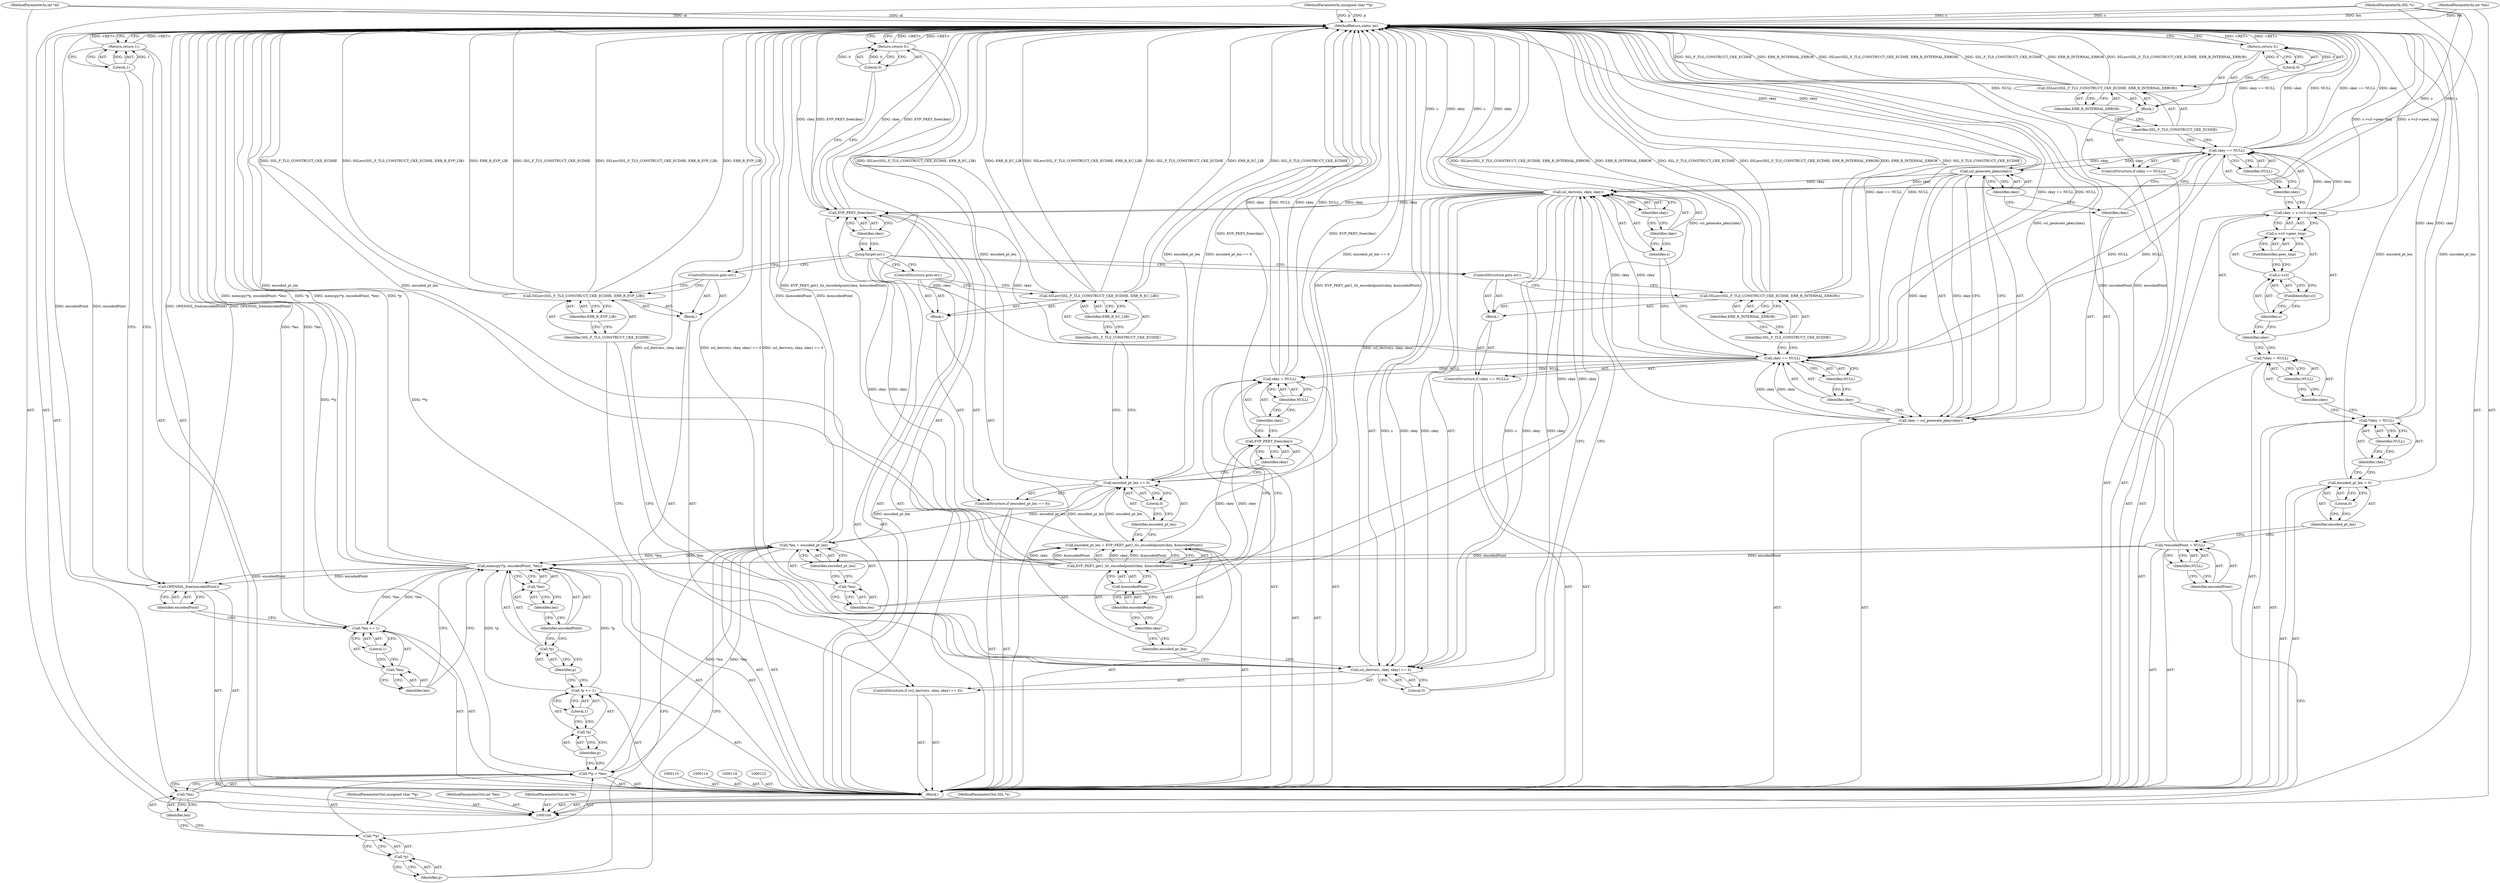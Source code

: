 digraph "0_openssl_efbe126e3ebb9123ac9d058aa2bb044261342aaa_0" {
"1000221" [label="(MethodReturn,static int)"];
"1000105" [label="(MethodParameterIn,SSL *s)"];
"1000294" [label="(MethodParameterOut,SSL *s)"];
"1000106" [label="(MethodParameterIn,unsigned char **p)"];
"1000295" [label="(MethodParameterOut,unsigned char **p)"];
"1000107" [label="(MethodParameterIn,int *len)"];
"1000296" [label="(MethodParameterOut,int *len)"];
"1000108" [label="(MethodParameterIn,int *al)"];
"1000297" [label="(MethodParameterOut,int *al)"];
"1000139" [label="(Identifier,SSL_F_TLS_CONSTRUCT_CKE_ECDHE)"];
"1000140" [label="(Identifier,ERR_R_INTERNAL_ERROR)"];
"1000138" [label="(Call,SSLerr(SSL_F_TLS_CONSTRUCT_CKE_ECDHE, ERR_R_INTERNAL_ERROR))"];
"1000142" [label="(Literal,0)"];
"1000141" [label="(Return,return 0;)"];
"1000145" [label="(Call,ssl_generate_pkey(skey))"];
"1000146" [label="(Identifier,skey)"];
"1000143" [label="(Call,ckey = ssl_generate_pkey(skey))"];
"1000144" [label="(Identifier,ckey)"];
"1000150" [label="(Identifier,NULL)"];
"1000151" [label="(Block,)"];
"1000147" [label="(ControlStructure,if (ckey == NULL))"];
"1000148" [label="(Call,ckey == NULL)"];
"1000149" [label="(Identifier,ckey)"];
"1000153" [label="(Identifier,SSL_F_TLS_CONSTRUCT_CKE_ECDHE)"];
"1000154" [label="(Identifier,ERR_R_INTERNAL_ERROR)"];
"1000152" [label="(Call,SSLerr(SSL_F_TLS_CONSTRUCT_CKE_ECDHE, ERR_R_INTERNAL_ERROR))"];
"1000155" [label="(ControlStructure,goto err;)"];
"1000109" [label="(Block,)"];
"1000159" [label="(Identifier,s)"];
"1000160" [label="(Identifier,ckey)"];
"1000161" [label="(Identifier,skey)"];
"1000162" [label="(Literal,0)"];
"1000163" [label="(Block,)"];
"1000156" [label="(ControlStructure,if (ssl_derive(s, ckey, skey) == 0))"];
"1000157" [label="(Call,ssl_derive(s, ckey, skey) == 0)"];
"1000158" [label="(Call,ssl_derive(s, ckey, skey))"];
"1000165" [label="(Identifier,SSL_F_TLS_CONSTRUCT_CKE_ECDHE)"];
"1000166" [label="(Identifier,ERR_R_EVP_LIB)"];
"1000164" [label="(Call,SSLerr(SSL_F_TLS_CONSTRUCT_CKE_ECDHE, ERR_R_EVP_LIB))"];
"1000167" [label="(ControlStructure,goto err;)"];
"1000170" [label="(Call,EVP_PKEY_get1_tls_encodedpoint(ckey, &encodedPoint))"];
"1000168" [label="(Call,encoded_pt_len = EVP_PKEY_get1_tls_encodedpoint(ckey, &encodedPoint))"];
"1000169" [label="(Identifier,encoded_pt_len)"];
"1000171" [label="(Identifier,ckey)"];
"1000172" [label="(Call,&encodedPoint)"];
"1000173" [label="(Identifier,encodedPoint)"];
"1000177" [label="(Literal,0)"];
"1000178" [label="(Block,)"];
"1000174" [label="(ControlStructure,if (encoded_pt_len == 0))"];
"1000175" [label="(Call,encoded_pt_len == 0)"];
"1000176" [label="(Identifier,encoded_pt_len)"];
"1000180" [label="(Identifier,SSL_F_TLS_CONSTRUCT_CKE_ECDHE)"];
"1000181" [label="(Identifier,ERR_R_EC_LIB)"];
"1000179" [label="(Call,SSLerr(SSL_F_TLS_CONSTRUCT_CKE_ECDHE, ERR_R_EC_LIB))"];
"1000182" [label="(ControlStructure,goto err;)"];
"1000184" [label="(Identifier,ckey)"];
"1000183" [label="(Call,EVP_PKEY_free(ckey))"];
"1000187" [label="(Identifier,NULL)"];
"1000185" [label="(Call,ckey = NULL)"];
"1000186" [label="(Identifier,ckey)"];
"1000191" [label="(Identifier,encoded_pt_len)"];
"1000188" [label="(Call,*len = encoded_pt_len)"];
"1000189" [label="(Call,*len)"];
"1000190" [label="(Identifier,len)"];
"1000196" [label="(Call,*len)"];
"1000197" [label="(Identifier,len)"];
"1000192" [label="(Call,**p = *len)"];
"1000193" [label="(Call,**p)"];
"1000194" [label="(Call,*p)"];
"1000195" [label="(Identifier,p)"];
"1000111" [label="(Call,*encodedPoint = NULL)"];
"1000112" [label="(Identifier,encodedPoint)"];
"1000113" [label="(Identifier,NULL)"];
"1000201" [label="(Literal,1)"];
"1000198" [label="(Call,*p += 1)"];
"1000199" [label="(Call,*p)"];
"1000200" [label="(Identifier,p)"];
"1000203" [label="(Call,*p)"];
"1000204" [label="(Identifier,p)"];
"1000205" [label="(Identifier,encodedPoint)"];
"1000206" [label="(Call,*len)"];
"1000207" [label="(Identifier,len)"];
"1000202" [label="(Call,memcpy(*p, encodedPoint, *len))"];
"1000211" [label="(Literal,1)"];
"1000208" [label="(Call,*len += 1)"];
"1000209" [label="(Call,*len)"];
"1000210" [label="(Identifier,len)"];
"1000213" [label="(Identifier,encodedPoint)"];
"1000212" [label="(Call,OPENSSL_free(encodedPoint))"];
"1000215" [label="(Literal,1)"];
"1000214" [label="(Return,return 1;)"];
"1000216" [label="(JumpTarget,err:)"];
"1000117" [label="(Literal,0)"];
"1000115" [label="(Call,encoded_pt_len = 0)"];
"1000116" [label="(Identifier,encoded_pt_len)"];
"1000218" [label="(Identifier,ckey)"];
"1000217" [label="(Call,EVP_PKEY_free(ckey))"];
"1000220" [label="(Literal,0)"];
"1000219" [label="(Return,return 0;)"];
"1000119" [label="(Call,*ckey = NULL)"];
"1000120" [label="(Identifier,ckey)"];
"1000121" [label="(Identifier,NULL)"];
"1000123" [label="(Call,*skey = NULL)"];
"1000124" [label="(Identifier,skey)"];
"1000125" [label="(Identifier,NULL)"];
"1000128" [label="(Call,s->s3->peer_tmp)"];
"1000129" [label="(Call,s->s3)"];
"1000130" [label="(Identifier,s)"];
"1000131" [label="(FieldIdentifier,s3)"];
"1000132" [label="(FieldIdentifier,peer_tmp)"];
"1000126" [label="(Call,skey = s->s3->peer_tmp)"];
"1000127" [label="(Identifier,skey)"];
"1000136" [label="(Identifier,NULL)"];
"1000137" [label="(Block,)"];
"1000133" [label="(ControlStructure,if (skey == NULL))"];
"1000134" [label="(Call,skey == NULL)"];
"1000135" [label="(Identifier,skey)"];
"1000221" -> "1000104"  [label="AST: "];
"1000221" -> "1000141"  [label="CFG: "];
"1000221" -> "1000214"  [label="CFG: "];
"1000221" -> "1000219"  [label="CFG: "];
"1000214" -> "1000221"  [label="DDG: <RET>"];
"1000219" -> "1000221"  [label="DDG: <RET>"];
"1000107" -> "1000221"  [label="DDG: len"];
"1000157" -> "1000221"  [label="DDG: ssl_derive(s, ckey, skey) == 0"];
"1000157" -> "1000221"  [label="DDG: ssl_derive(s, ckey, skey)"];
"1000179" -> "1000221"  [label="DDG: SSLerr(SSL_F_TLS_CONSTRUCT_CKE_ECDHE, ERR_R_EC_LIB)"];
"1000179" -> "1000221"  [label="DDG: ERR_R_EC_LIB"];
"1000179" -> "1000221"  [label="DDG: SSL_F_TLS_CONSTRUCT_CKE_ECDHE"];
"1000105" -> "1000221"  [label="DDG: s"];
"1000217" -> "1000221"  [label="DDG: EVP_PKEY_free(ckey)"];
"1000217" -> "1000221"  [label="DDG: ckey"];
"1000152" -> "1000221"  [label="DDG: SSL_F_TLS_CONSTRUCT_CKE_ECDHE"];
"1000152" -> "1000221"  [label="DDG: SSLerr(SSL_F_TLS_CONSTRUCT_CKE_ECDHE, ERR_R_INTERNAL_ERROR)"];
"1000152" -> "1000221"  [label="DDG: ERR_R_INTERNAL_ERROR"];
"1000111" -> "1000221"  [label="DDG: encodedPoint"];
"1000145" -> "1000221"  [label="DDG: skey"];
"1000158" -> "1000221"  [label="DDG: s"];
"1000158" -> "1000221"  [label="DDG: skey"];
"1000164" -> "1000221"  [label="DDG: SSLerr(SSL_F_TLS_CONSTRUCT_CKE_ECDHE, ERR_R_EVP_LIB)"];
"1000164" -> "1000221"  [label="DDG: ERR_R_EVP_LIB"];
"1000164" -> "1000221"  [label="DDG: SSL_F_TLS_CONSTRUCT_CKE_ECDHE"];
"1000185" -> "1000221"  [label="DDG: ckey"];
"1000185" -> "1000221"  [label="DDG: NULL"];
"1000170" -> "1000221"  [label="DDG: &encodedPoint"];
"1000108" -> "1000221"  [label="DDG: al"];
"1000208" -> "1000221"  [label="DDG: *len"];
"1000138" -> "1000221"  [label="DDG: SSL_F_TLS_CONSTRUCT_CKE_ECDHE"];
"1000138" -> "1000221"  [label="DDG: ERR_R_INTERNAL_ERROR"];
"1000138" -> "1000221"  [label="DDG: SSLerr(SSL_F_TLS_CONSTRUCT_CKE_ECDHE, ERR_R_INTERNAL_ERROR)"];
"1000134" -> "1000221"  [label="DDG: skey == NULL"];
"1000134" -> "1000221"  [label="DDG: skey"];
"1000134" -> "1000221"  [label="DDG: NULL"];
"1000188" -> "1000221"  [label="DDG: encoded_pt_len"];
"1000202" -> "1000221"  [label="DDG: *p"];
"1000202" -> "1000221"  [label="DDG: memcpy(*p, encodedPoint, *len)"];
"1000148" -> "1000221"  [label="DDG: ckey == NULL"];
"1000148" -> "1000221"  [label="DDG: NULL"];
"1000175" -> "1000221"  [label="DDG: encoded_pt_len"];
"1000175" -> "1000221"  [label="DDG: encoded_pt_len == 0"];
"1000212" -> "1000221"  [label="DDG: OPENSSL_free(encodedPoint)"];
"1000212" -> "1000221"  [label="DDG: encodedPoint"];
"1000192" -> "1000221"  [label="DDG: **p"];
"1000119" -> "1000221"  [label="DDG: ckey"];
"1000143" -> "1000221"  [label="DDG: ssl_generate_pkey(skey)"];
"1000168" -> "1000221"  [label="DDG: EVP_PKEY_get1_tls_encodedpoint(ckey, &encodedPoint)"];
"1000126" -> "1000221"  [label="DDG: s->s3->peer_tmp"];
"1000115" -> "1000221"  [label="DDG: encoded_pt_len"];
"1000183" -> "1000221"  [label="DDG: EVP_PKEY_free(ckey)"];
"1000106" -> "1000221"  [label="DDG: p"];
"1000141" -> "1000221"  [label="DDG: <RET>"];
"1000105" -> "1000104"  [label="AST: "];
"1000105" -> "1000221"  [label="DDG: s"];
"1000105" -> "1000158"  [label="DDG: s"];
"1000294" -> "1000104"  [label="AST: "];
"1000106" -> "1000104"  [label="AST: "];
"1000106" -> "1000221"  [label="DDG: p"];
"1000295" -> "1000104"  [label="AST: "];
"1000107" -> "1000104"  [label="AST: "];
"1000107" -> "1000221"  [label="DDG: len"];
"1000296" -> "1000104"  [label="AST: "];
"1000108" -> "1000104"  [label="AST: "];
"1000108" -> "1000221"  [label="DDG: al"];
"1000297" -> "1000104"  [label="AST: "];
"1000139" -> "1000138"  [label="AST: "];
"1000139" -> "1000134"  [label="CFG: "];
"1000140" -> "1000139"  [label="CFG: "];
"1000140" -> "1000138"  [label="AST: "];
"1000140" -> "1000139"  [label="CFG: "];
"1000138" -> "1000140"  [label="CFG: "];
"1000138" -> "1000137"  [label="AST: "];
"1000138" -> "1000140"  [label="CFG: "];
"1000139" -> "1000138"  [label="AST: "];
"1000140" -> "1000138"  [label="AST: "];
"1000142" -> "1000138"  [label="CFG: "];
"1000138" -> "1000221"  [label="DDG: SSL_F_TLS_CONSTRUCT_CKE_ECDHE"];
"1000138" -> "1000221"  [label="DDG: ERR_R_INTERNAL_ERROR"];
"1000138" -> "1000221"  [label="DDG: SSLerr(SSL_F_TLS_CONSTRUCT_CKE_ECDHE, ERR_R_INTERNAL_ERROR)"];
"1000142" -> "1000141"  [label="AST: "];
"1000142" -> "1000138"  [label="CFG: "];
"1000141" -> "1000142"  [label="CFG: "];
"1000142" -> "1000141"  [label="DDG: 0"];
"1000141" -> "1000137"  [label="AST: "];
"1000141" -> "1000142"  [label="CFG: "];
"1000142" -> "1000141"  [label="AST: "];
"1000221" -> "1000141"  [label="CFG: "];
"1000141" -> "1000221"  [label="DDG: <RET>"];
"1000142" -> "1000141"  [label="DDG: 0"];
"1000145" -> "1000143"  [label="AST: "];
"1000145" -> "1000146"  [label="CFG: "];
"1000146" -> "1000145"  [label="AST: "];
"1000143" -> "1000145"  [label="CFG: "];
"1000145" -> "1000221"  [label="DDG: skey"];
"1000145" -> "1000143"  [label="DDG: skey"];
"1000134" -> "1000145"  [label="DDG: skey"];
"1000145" -> "1000158"  [label="DDG: skey"];
"1000146" -> "1000145"  [label="AST: "];
"1000146" -> "1000144"  [label="CFG: "];
"1000145" -> "1000146"  [label="CFG: "];
"1000143" -> "1000109"  [label="AST: "];
"1000143" -> "1000145"  [label="CFG: "];
"1000144" -> "1000143"  [label="AST: "];
"1000145" -> "1000143"  [label="AST: "];
"1000149" -> "1000143"  [label="CFG: "];
"1000143" -> "1000221"  [label="DDG: ssl_generate_pkey(skey)"];
"1000145" -> "1000143"  [label="DDG: skey"];
"1000143" -> "1000148"  [label="DDG: ckey"];
"1000144" -> "1000143"  [label="AST: "];
"1000144" -> "1000134"  [label="CFG: "];
"1000146" -> "1000144"  [label="CFG: "];
"1000150" -> "1000148"  [label="AST: "];
"1000150" -> "1000149"  [label="CFG: "];
"1000148" -> "1000150"  [label="CFG: "];
"1000151" -> "1000147"  [label="AST: "];
"1000152" -> "1000151"  [label="AST: "];
"1000155" -> "1000151"  [label="AST: "];
"1000147" -> "1000109"  [label="AST: "];
"1000148" -> "1000147"  [label="AST: "];
"1000151" -> "1000147"  [label="AST: "];
"1000148" -> "1000147"  [label="AST: "];
"1000148" -> "1000150"  [label="CFG: "];
"1000149" -> "1000148"  [label="AST: "];
"1000150" -> "1000148"  [label="AST: "];
"1000153" -> "1000148"  [label="CFG: "];
"1000159" -> "1000148"  [label="CFG: "];
"1000148" -> "1000221"  [label="DDG: ckey == NULL"];
"1000148" -> "1000221"  [label="DDG: NULL"];
"1000143" -> "1000148"  [label="DDG: ckey"];
"1000134" -> "1000148"  [label="DDG: NULL"];
"1000148" -> "1000158"  [label="DDG: ckey"];
"1000148" -> "1000185"  [label="DDG: NULL"];
"1000148" -> "1000217"  [label="DDG: ckey"];
"1000149" -> "1000148"  [label="AST: "];
"1000149" -> "1000143"  [label="CFG: "];
"1000150" -> "1000149"  [label="CFG: "];
"1000153" -> "1000152"  [label="AST: "];
"1000153" -> "1000148"  [label="CFG: "];
"1000154" -> "1000153"  [label="CFG: "];
"1000154" -> "1000152"  [label="AST: "];
"1000154" -> "1000153"  [label="CFG: "];
"1000152" -> "1000154"  [label="CFG: "];
"1000152" -> "1000151"  [label="AST: "];
"1000152" -> "1000154"  [label="CFG: "];
"1000153" -> "1000152"  [label="AST: "];
"1000154" -> "1000152"  [label="AST: "];
"1000155" -> "1000152"  [label="CFG: "];
"1000152" -> "1000221"  [label="DDG: SSL_F_TLS_CONSTRUCT_CKE_ECDHE"];
"1000152" -> "1000221"  [label="DDG: SSLerr(SSL_F_TLS_CONSTRUCT_CKE_ECDHE, ERR_R_INTERNAL_ERROR)"];
"1000152" -> "1000221"  [label="DDG: ERR_R_INTERNAL_ERROR"];
"1000155" -> "1000151"  [label="AST: "];
"1000155" -> "1000152"  [label="CFG: "];
"1000216" -> "1000155"  [label="CFG: "];
"1000109" -> "1000104"  [label="AST: "];
"1000110" -> "1000109"  [label="AST: "];
"1000111" -> "1000109"  [label="AST: "];
"1000114" -> "1000109"  [label="AST: "];
"1000115" -> "1000109"  [label="AST: "];
"1000118" -> "1000109"  [label="AST: "];
"1000119" -> "1000109"  [label="AST: "];
"1000122" -> "1000109"  [label="AST: "];
"1000123" -> "1000109"  [label="AST: "];
"1000126" -> "1000109"  [label="AST: "];
"1000133" -> "1000109"  [label="AST: "];
"1000143" -> "1000109"  [label="AST: "];
"1000147" -> "1000109"  [label="AST: "];
"1000156" -> "1000109"  [label="AST: "];
"1000168" -> "1000109"  [label="AST: "];
"1000174" -> "1000109"  [label="AST: "];
"1000183" -> "1000109"  [label="AST: "];
"1000185" -> "1000109"  [label="AST: "];
"1000188" -> "1000109"  [label="AST: "];
"1000192" -> "1000109"  [label="AST: "];
"1000198" -> "1000109"  [label="AST: "];
"1000202" -> "1000109"  [label="AST: "];
"1000208" -> "1000109"  [label="AST: "];
"1000212" -> "1000109"  [label="AST: "];
"1000214" -> "1000109"  [label="AST: "];
"1000216" -> "1000109"  [label="AST: "];
"1000217" -> "1000109"  [label="AST: "];
"1000219" -> "1000109"  [label="AST: "];
"1000159" -> "1000158"  [label="AST: "];
"1000159" -> "1000148"  [label="CFG: "];
"1000160" -> "1000159"  [label="CFG: "];
"1000160" -> "1000158"  [label="AST: "];
"1000160" -> "1000159"  [label="CFG: "];
"1000161" -> "1000160"  [label="CFG: "];
"1000161" -> "1000158"  [label="AST: "];
"1000161" -> "1000160"  [label="CFG: "];
"1000158" -> "1000161"  [label="CFG: "];
"1000162" -> "1000157"  [label="AST: "];
"1000162" -> "1000158"  [label="CFG: "];
"1000157" -> "1000162"  [label="CFG: "];
"1000163" -> "1000156"  [label="AST: "];
"1000164" -> "1000163"  [label="AST: "];
"1000167" -> "1000163"  [label="AST: "];
"1000156" -> "1000109"  [label="AST: "];
"1000157" -> "1000156"  [label="AST: "];
"1000163" -> "1000156"  [label="AST: "];
"1000157" -> "1000156"  [label="AST: "];
"1000157" -> "1000162"  [label="CFG: "];
"1000158" -> "1000157"  [label="AST: "];
"1000162" -> "1000157"  [label="AST: "];
"1000165" -> "1000157"  [label="CFG: "];
"1000169" -> "1000157"  [label="CFG: "];
"1000157" -> "1000221"  [label="DDG: ssl_derive(s, ckey, skey) == 0"];
"1000157" -> "1000221"  [label="DDG: ssl_derive(s, ckey, skey)"];
"1000158" -> "1000157"  [label="DDG: s"];
"1000158" -> "1000157"  [label="DDG: ckey"];
"1000158" -> "1000157"  [label="DDG: skey"];
"1000158" -> "1000157"  [label="AST: "];
"1000158" -> "1000161"  [label="CFG: "];
"1000159" -> "1000158"  [label="AST: "];
"1000160" -> "1000158"  [label="AST: "];
"1000161" -> "1000158"  [label="AST: "];
"1000162" -> "1000158"  [label="CFG: "];
"1000158" -> "1000221"  [label="DDG: s"];
"1000158" -> "1000221"  [label="DDG: skey"];
"1000158" -> "1000157"  [label="DDG: s"];
"1000158" -> "1000157"  [label="DDG: ckey"];
"1000158" -> "1000157"  [label="DDG: skey"];
"1000105" -> "1000158"  [label="DDG: s"];
"1000148" -> "1000158"  [label="DDG: ckey"];
"1000145" -> "1000158"  [label="DDG: skey"];
"1000158" -> "1000170"  [label="DDG: ckey"];
"1000158" -> "1000217"  [label="DDG: ckey"];
"1000165" -> "1000164"  [label="AST: "];
"1000165" -> "1000157"  [label="CFG: "];
"1000166" -> "1000165"  [label="CFG: "];
"1000166" -> "1000164"  [label="AST: "];
"1000166" -> "1000165"  [label="CFG: "];
"1000164" -> "1000166"  [label="CFG: "];
"1000164" -> "1000163"  [label="AST: "];
"1000164" -> "1000166"  [label="CFG: "];
"1000165" -> "1000164"  [label="AST: "];
"1000166" -> "1000164"  [label="AST: "];
"1000167" -> "1000164"  [label="CFG: "];
"1000164" -> "1000221"  [label="DDG: SSLerr(SSL_F_TLS_CONSTRUCT_CKE_ECDHE, ERR_R_EVP_LIB)"];
"1000164" -> "1000221"  [label="DDG: ERR_R_EVP_LIB"];
"1000164" -> "1000221"  [label="DDG: SSL_F_TLS_CONSTRUCT_CKE_ECDHE"];
"1000167" -> "1000163"  [label="AST: "];
"1000167" -> "1000164"  [label="CFG: "];
"1000216" -> "1000167"  [label="CFG: "];
"1000170" -> "1000168"  [label="AST: "];
"1000170" -> "1000172"  [label="CFG: "];
"1000171" -> "1000170"  [label="AST: "];
"1000172" -> "1000170"  [label="AST: "];
"1000168" -> "1000170"  [label="CFG: "];
"1000170" -> "1000221"  [label="DDG: &encodedPoint"];
"1000170" -> "1000168"  [label="DDG: ckey"];
"1000170" -> "1000168"  [label="DDG: &encodedPoint"];
"1000158" -> "1000170"  [label="DDG: ckey"];
"1000170" -> "1000183"  [label="DDG: ckey"];
"1000170" -> "1000217"  [label="DDG: ckey"];
"1000168" -> "1000109"  [label="AST: "];
"1000168" -> "1000170"  [label="CFG: "];
"1000169" -> "1000168"  [label="AST: "];
"1000170" -> "1000168"  [label="AST: "];
"1000176" -> "1000168"  [label="CFG: "];
"1000168" -> "1000221"  [label="DDG: EVP_PKEY_get1_tls_encodedpoint(ckey, &encodedPoint)"];
"1000170" -> "1000168"  [label="DDG: ckey"];
"1000170" -> "1000168"  [label="DDG: &encodedPoint"];
"1000168" -> "1000175"  [label="DDG: encoded_pt_len"];
"1000169" -> "1000168"  [label="AST: "];
"1000169" -> "1000157"  [label="CFG: "];
"1000171" -> "1000169"  [label="CFG: "];
"1000171" -> "1000170"  [label="AST: "];
"1000171" -> "1000169"  [label="CFG: "];
"1000173" -> "1000171"  [label="CFG: "];
"1000172" -> "1000170"  [label="AST: "];
"1000172" -> "1000173"  [label="CFG: "];
"1000173" -> "1000172"  [label="AST: "];
"1000170" -> "1000172"  [label="CFG: "];
"1000173" -> "1000172"  [label="AST: "];
"1000173" -> "1000171"  [label="CFG: "];
"1000172" -> "1000173"  [label="CFG: "];
"1000177" -> "1000175"  [label="AST: "];
"1000177" -> "1000176"  [label="CFG: "];
"1000175" -> "1000177"  [label="CFG: "];
"1000178" -> "1000174"  [label="AST: "];
"1000179" -> "1000178"  [label="AST: "];
"1000182" -> "1000178"  [label="AST: "];
"1000174" -> "1000109"  [label="AST: "];
"1000175" -> "1000174"  [label="AST: "];
"1000178" -> "1000174"  [label="AST: "];
"1000175" -> "1000174"  [label="AST: "];
"1000175" -> "1000177"  [label="CFG: "];
"1000176" -> "1000175"  [label="AST: "];
"1000177" -> "1000175"  [label="AST: "];
"1000180" -> "1000175"  [label="CFG: "];
"1000184" -> "1000175"  [label="CFG: "];
"1000175" -> "1000221"  [label="DDG: encoded_pt_len"];
"1000175" -> "1000221"  [label="DDG: encoded_pt_len == 0"];
"1000168" -> "1000175"  [label="DDG: encoded_pt_len"];
"1000175" -> "1000188"  [label="DDG: encoded_pt_len"];
"1000176" -> "1000175"  [label="AST: "];
"1000176" -> "1000168"  [label="CFG: "];
"1000177" -> "1000176"  [label="CFG: "];
"1000180" -> "1000179"  [label="AST: "];
"1000180" -> "1000175"  [label="CFG: "];
"1000181" -> "1000180"  [label="CFG: "];
"1000181" -> "1000179"  [label="AST: "];
"1000181" -> "1000180"  [label="CFG: "];
"1000179" -> "1000181"  [label="CFG: "];
"1000179" -> "1000178"  [label="AST: "];
"1000179" -> "1000181"  [label="CFG: "];
"1000180" -> "1000179"  [label="AST: "];
"1000181" -> "1000179"  [label="AST: "];
"1000182" -> "1000179"  [label="CFG: "];
"1000179" -> "1000221"  [label="DDG: SSLerr(SSL_F_TLS_CONSTRUCT_CKE_ECDHE, ERR_R_EC_LIB)"];
"1000179" -> "1000221"  [label="DDG: ERR_R_EC_LIB"];
"1000179" -> "1000221"  [label="DDG: SSL_F_TLS_CONSTRUCT_CKE_ECDHE"];
"1000182" -> "1000178"  [label="AST: "];
"1000182" -> "1000179"  [label="CFG: "];
"1000216" -> "1000182"  [label="CFG: "];
"1000184" -> "1000183"  [label="AST: "];
"1000184" -> "1000175"  [label="CFG: "];
"1000183" -> "1000184"  [label="CFG: "];
"1000183" -> "1000109"  [label="AST: "];
"1000183" -> "1000184"  [label="CFG: "];
"1000184" -> "1000183"  [label="AST: "];
"1000186" -> "1000183"  [label="CFG: "];
"1000183" -> "1000221"  [label="DDG: EVP_PKEY_free(ckey)"];
"1000170" -> "1000183"  [label="DDG: ckey"];
"1000187" -> "1000185"  [label="AST: "];
"1000187" -> "1000186"  [label="CFG: "];
"1000185" -> "1000187"  [label="CFG: "];
"1000185" -> "1000109"  [label="AST: "];
"1000185" -> "1000187"  [label="CFG: "];
"1000186" -> "1000185"  [label="AST: "];
"1000187" -> "1000185"  [label="AST: "];
"1000190" -> "1000185"  [label="CFG: "];
"1000185" -> "1000221"  [label="DDG: ckey"];
"1000185" -> "1000221"  [label="DDG: NULL"];
"1000148" -> "1000185"  [label="DDG: NULL"];
"1000186" -> "1000185"  [label="AST: "];
"1000186" -> "1000183"  [label="CFG: "];
"1000187" -> "1000186"  [label="CFG: "];
"1000191" -> "1000188"  [label="AST: "];
"1000191" -> "1000189"  [label="CFG: "];
"1000188" -> "1000191"  [label="CFG: "];
"1000188" -> "1000109"  [label="AST: "];
"1000188" -> "1000191"  [label="CFG: "];
"1000189" -> "1000188"  [label="AST: "];
"1000191" -> "1000188"  [label="AST: "];
"1000195" -> "1000188"  [label="CFG: "];
"1000188" -> "1000221"  [label="DDG: encoded_pt_len"];
"1000175" -> "1000188"  [label="DDG: encoded_pt_len"];
"1000188" -> "1000192"  [label="DDG: *len"];
"1000188" -> "1000202"  [label="DDG: *len"];
"1000189" -> "1000188"  [label="AST: "];
"1000189" -> "1000190"  [label="CFG: "];
"1000190" -> "1000189"  [label="AST: "];
"1000191" -> "1000189"  [label="CFG: "];
"1000190" -> "1000189"  [label="AST: "];
"1000190" -> "1000185"  [label="CFG: "];
"1000189" -> "1000190"  [label="CFG: "];
"1000196" -> "1000192"  [label="AST: "];
"1000196" -> "1000197"  [label="CFG: "];
"1000197" -> "1000196"  [label="AST: "];
"1000192" -> "1000196"  [label="CFG: "];
"1000197" -> "1000196"  [label="AST: "];
"1000197" -> "1000193"  [label="CFG: "];
"1000196" -> "1000197"  [label="CFG: "];
"1000192" -> "1000109"  [label="AST: "];
"1000192" -> "1000196"  [label="CFG: "];
"1000193" -> "1000192"  [label="AST: "];
"1000196" -> "1000192"  [label="AST: "];
"1000200" -> "1000192"  [label="CFG: "];
"1000192" -> "1000221"  [label="DDG: **p"];
"1000188" -> "1000192"  [label="DDG: *len"];
"1000193" -> "1000192"  [label="AST: "];
"1000193" -> "1000194"  [label="CFG: "];
"1000194" -> "1000193"  [label="AST: "];
"1000197" -> "1000193"  [label="CFG: "];
"1000194" -> "1000193"  [label="AST: "];
"1000194" -> "1000195"  [label="CFG: "];
"1000195" -> "1000194"  [label="AST: "];
"1000193" -> "1000194"  [label="CFG: "];
"1000195" -> "1000194"  [label="AST: "];
"1000195" -> "1000188"  [label="CFG: "];
"1000194" -> "1000195"  [label="CFG: "];
"1000111" -> "1000109"  [label="AST: "];
"1000111" -> "1000113"  [label="CFG: "];
"1000112" -> "1000111"  [label="AST: "];
"1000113" -> "1000111"  [label="AST: "];
"1000116" -> "1000111"  [label="CFG: "];
"1000111" -> "1000221"  [label="DDG: encodedPoint"];
"1000111" -> "1000202"  [label="DDG: encodedPoint"];
"1000112" -> "1000111"  [label="AST: "];
"1000112" -> "1000104"  [label="CFG: "];
"1000113" -> "1000112"  [label="CFG: "];
"1000113" -> "1000111"  [label="AST: "];
"1000113" -> "1000112"  [label="CFG: "];
"1000111" -> "1000113"  [label="CFG: "];
"1000201" -> "1000198"  [label="AST: "];
"1000201" -> "1000199"  [label="CFG: "];
"1000198" -> "1000201"  [label="CFG: "];
"1000198" -> "1000109"  [label="AST: "];
"1000198" -> "1000201"  [label="CFG: "];
"1000199" -> "1000198"  [label="AST: "];
"1000201" -> "1000198"  [label="AST: "];
"1000204" -> "1000198"  [label="CFG: "];
"1000198" -> "1000202"  [label="DDG: *p"];
"1000199" -> "1000198"  [label="AST: "];
"1000199" -> "1000200"  [label="CFG: "];
"1000200" -> "1000199"  [label="AST: "];
"1000201" -> "1000199"  [label="CFG: "];
"1000200" -> "1000199"  [label="AST: "];
"1000200" -> "1000192"  [label="CFG: "];
"1000199" -> "1000200"  [label="CFG: "];
"1000203" -> "1000202"  [label="AST: "];
"1000203" -> "1000204"  [label="CFG: "];
"1000204" -> "1000203"  [label="AST: "];
"1000205" -> "1000203"  [label="CFG: "];
"1000204" -> "1000203"  [label="AST: "];
"1000204" -> "1000198"  [label="CFG: "];
"1000203" -> "1000204"  [label="CFG: "];
"1000205" -> "1000202"  [label="AST: "];
"1000205" -> "1000203"  [label="CFG: "];
"1000207" -> "1000205"  [label="CFG: "];
"1000206" -> "1000202"  [label="AST: "];
"1000206" -> "1000207"  [label="CFG: "];
"1000207" -> "1000206"  [label="AST: "];
"1000202" -> "1000206"  [label="CFG: "];
"1000207" -> "1000206"  [label="AST: "];
"1000207" -> "1000205"  [label="CFG: "];
"1000206" -> "1000207"  [label="CFG: "];
"1000202" -> "1000109"  [label="AST: "];
"1000202" -> "1000206"  [label="CFG: "];
"1000203" -> "1000202"  [label="AST: "];
"1000205" -> "1000202"  [label="AST: "];
"1000206" -> "1000202"  [label="AST: "];
"1000210" -> "1000202"  [label="CFG: "];
"1000202" -> "1000221"  [label="DDG: *p"];
"1000202" -> "1000221"  [label="DDG: memcpy(*p, encodedPoint, *len)"];
"1000198" -> "1000202"  [label="DDG: *p"];
"1000111" -> "1000202"  [label="DDG: encodedPoint"];
"1000188" -> "1000202"  [label="DDG: *len"];
"1000202" -> "1000208"  [label="DDG: *len"];
"1000202" -> "1000212"  [label="DDG: encodedPoint"];
"1000211" -> "1000208"  [label="AST: "];
"1000211" -> "1000209"  [label="CFG: "];
"1000208" -> "1000211"  [label="CFG: "];
"1000208" -> "1000109"  [label="AST: "];
"1000208" -> "1000211"  [label="CFG: "];
"1000209" -> "1000208"  [label="AST: "];
"1000211" -> "1000208"  [label="AST: "];
"1000213" -> "1000208"  [label="CFG: "];
"1000208" -> "1000221"  [label="DDG: *len"];
"1000202" -> "1000208"  [label="DDG: *len"];
"1000209" -> "1000208"  [label="AST: "];
"1000209" -> "1000210"  [label="CFG: "];
"1000210" -> "1000209"  [label="AST: "];
"1000211" -> "1000209"  [label="CFG: "];
"1000210" -> "1000209"  [label="AST: "];
"1000210" -> "1000202"  [label="CFG: "];
"1000209" -> "1000210"  [label="CFG: "];
"1000213" -> "1000212"  [label="AST: "];
"1000213" -> "1000208"  [label="CFG: "];
"1000212" -> "1000213"  [label="CFG: "];
"1000212" -> "1000109"  [label="AST: "];
"1000212" -> "1000213"  [label="CFG: "];
"1000213" -> "1000212"  [label="AST: "];
"1000215" -> "1000212"  [label="CFG: "];
"1000212" -> "1000221"  [label="DDG: OPENSSL_free(encodedPoint)"];
"1000212" -> "1000221"  [label="DDG: encodedPoint"];
"1000202" -> "1000212"  [label="DDG: encodedPoint"];
"1000215" -> "1000214"  [label="AST: "];
"1000215" -> "1000212"  [label="CFG: "];
"1000214" -> "1000215"  [label="CFG: "];
"1000215" -> "1000214"  [label="DDG: 1"];
"1000214" -> "1000109"  [label="AST: "];
"1000214" -> "1000215"  [label="CFG: "];
"1000215" -> "1000214"  [label="AST: "];
"1000221" -> "1000214"  [label="CFG: "];
"1000214" -> "1000221"  [label="DDG: <RET>"];
"1000215" -> "1000214"  [label="DDG: 1"];
"1000216" -> "1000109"  [label="AST: "];
"1000216" -> "1000155"  [label="CFG: "];
"1000216" -> "1000167"  [label="CFG: "];
"1000216" -> "1000182"  [label="CFG: "];
"1000218" -> "1000216"  [label="CFG: "];
"1000117" -> "1000115"  [label="AST: "];
"1000117" -> "1000116"  [label="CFG: "];
"1000115" -> "1000117"  [label="CFG: "];
"1000115" -> "1000109"  [label="AST: "];
"1000115" -> "1000117"  [label="CFG: "];
"1000116" -> "1000115"  [label="AST: "];
"1000117" -> "1000115"  [label="AST: "];
"1000120" -> "1000115"  [label="CFG: "];
"1000115" -> "1000221"  [label="DDG: encoded_pt_len"];
"1000116" -> "1000115"  [label="AST: "];
"1000116" -> "1000111"  [label="CFG: "];
"1000117" -> "1000116"  [label="CFG: "];
"1000218" -> "1000217"  [label="AST: "];
"1000218" -> "1000216"  [label="CFG: "];
"1000217" -> "1000218"  [label="CFG: "];
"1000217" -> "1000109"  [label="AST: "];
"1000217" -> "1000218"  [label="CFG: "];
"1000218" -> "1000217"  [label="AST: "];
"1000220" -> "1000217"  [label="CFG: "];
"1000217" -> "1000221"  [label="DDG: EVP_PKEY_free(ckey)"];
"1000217" -> "1000221"  [label="DDG: ckey"];
"1000158" -> "1000217"  [label="DDG: ckey"];
"1000148" -> "1000217"  [label="DDG: ckey"];
"1000170" -> "1000217"  [label="DDG: ckey"];
"1000220" -> "1000219"  [label="AST: "];
"1000220" -> "1000217"  [label="CFG: "];
"1000219" -> "1000220"  [label="CFG: "];
"1000220" -> "1000219"  [label="DDG: 0"];
"1000219" -> "1000109"  [label="AST: "];
"1000219" -> "1000220"  [label="CFG: "];
"1000220" -> "1000219"  [label="AST: "];
"1000221" -> "1000219"  [label="CFG: "];
"1000219" -> "1000221"  [label="DDG: <RET>"];
"1000220" -> "1000219"  [label="DDG: 0"];
"1000119" -> "1000109"  [label="AST: "];
"1000119" -> "1000121"  [label="CFG: "];
"1000120" -> "1000119"  [label="AST: "];
"1000121" -> "1000119"  [label="AST: "];
"1000124" -> "1000119"  [label="CFG: "];
"1000119" -> "1000221"  [label="DDG: ckey"];
"1000120" -> "1000119"  [label="AST: "];
"1000120" -> "1000115"  [label="CFG: "];
"1000121" -> "1000120"  [label="CFG: "];
"1000121" -> "1000119"  [label="AST: "];
"1000121" -> "1000120"  [label="CFG: "];
"1000119" -> "1000121"  [label="CFG: "];
"1000123" -> "1000109"  [label="AST: "];
"1000123" -> "1000125"  [label="CFG: "];
"1000124" -> "1000123"  [label="AST: "];
"1000125" -> "1000123"  [label="AST: "];
"1000127" -> "1000123"  [label="CFG: "];
"1000124" -> "1000123"  [label="AST: "];
"1000124" -> "1000119"  [label="CFG: "];
"1000125" -> "1000124"  [label="CFG: "];
"1000125" -> "1000123"  [label="AST: "];
"1000125" -> "1000124"  [label="CFG: "];
"1000123" -> "1000125"  [label="CFG: "];
"1000128" -> "1000126"  [label="AST: "];
"1000128" -> "1000132"  [label="CFG: "];
"1000129" -> "1000128"  [label="AST: "];
"1000132" -> "1000128"  [label="AST: "];
"1000126" -> "1000128"  [label="CFG: "];
"1000129" -> "1000128"  [label="AST: "];
"1000129" -> "1000131"  [label="CFG: "];
"1000130" -> "1000129"  [label="AST: "];
"1000131" -> "1000129"  [label="AST: "];
"1000132" -> "1000129"  [label="CFG: "];
"1000130" -> "1000129"  [label="AST: "];
"1000130" -> "1000127"  [label="CFG: "];
"1000131" -> "1000130"  [label="CFG: "];
"1000131" -> "1000129"  [label="AST: "];
"1000131" -> "1000130"  [label="CFG: "];
"1000129" -> "1000131"  [label="CFG: "];
"1000132" -> "1000128"  [label="AST: "];
"1000132" -> "1000129"  [label="CFG: "];
"1000128" -> "1000132"  [label="CFG: "];
"1000126" -> "1000109"  [label="AST: "];
"1000126" -> "1000128"  [label="CFG: "];
"1000127" -> "1000126"  [label="AST: "];
"1000128" -> "1000126"  [label="AST: "];
"1000135" -> "1000126"  [label="CFG: "];
"1000126" -> "1000221"  [label="DDG: s->s3->peer_tmp"];
"1000126" -> "1000134"  [label="DDG: skey"];
"1000127" -> "1000126"  [label="AST: "];
"1000127" -> "1000123"  [label="CFG: "];
"1000130" -> "1000127"  [label="CFG: "];
"1000136" -> "1000134"  [label="AST: "];
"1000136" -> "1000135"  [label="CFG: "];
"1000134" -> "1000136"  [label="CFG: "];
"1000137" -> "1000133"  [label="AST: "];
"1000138" -> "1000137"  [label="AST: "];
"1000141" -> "1000137"  [label="AST: "];
"1000133" -> "1000109"  [label="AST: "];
"1000134" -> "1000133"  [label="AST: "];
"1000137" -> "1000133"  [label="AST: "];
"1000134" -> "1000133"  [label="AST: "];
"1000134" -> "1000136"  [label="CFG: "];
"1000135" -> "1000134"  [label="AST: "];
"1000136" -> "1000134"  [label="AST: "];
"1000139" -> "1000134"  [label="CFG: "];
"1000144" -> "1000134"  [label="CFG: "];
"1000134" -> "1000221"  [label="DDG: skey == NULL"];
"1000134" -> "1000221"  [label="DDG: skey"];
"1000134" -> "1000221"  [label="DDG: NULL"];
"1000126" -> "1000134"  [label="DDG: skey"];
"1000134" -> "1000145"  [label="DDG: skey"];
"1000134" -> "1000148"  [label="DDG: NULL"];
"1000135" -> "1000134"  [label="AST: "];
"1000135" -> "1000126"  [label="CFG: "];
"1000136" -> "1000135"  [label="CFG: "];
}
